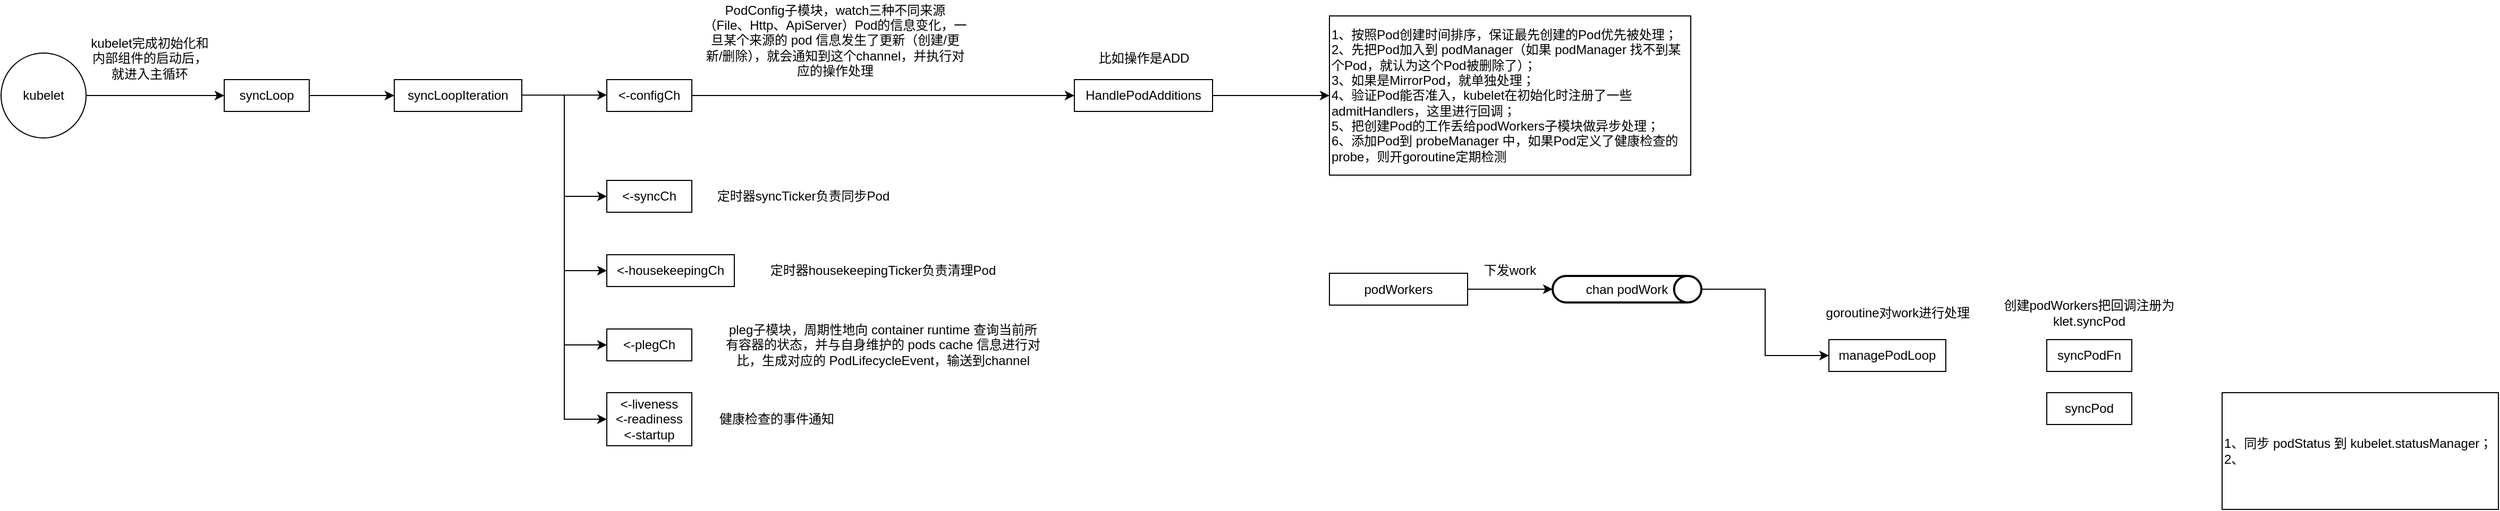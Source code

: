 <mxfile version="20.8.20" type="github">
  <diagram name="第 1 页" id="JYffCu2N8yiNMYiJjvRk">
    <mxGraphModel dx="1912" dy="1061" grid="1" gridSize="10" guides="1" tooltips="1" connect="1" arrows="1" fold="1" page="1" pageScale="1" pageWidth="827" pageHeight="1169" math="0" shadow="0">
      <root>
        <mxCell id="0" />
        <mxCell id="1" parent="0" />
        <mxCell id="QyVC96XnyGbgSUHbo8Ag-7" value="" style="edgeStyle=orthogonalEdgeStyle;rounded=0;orthogonalLoop=1;jettySize=auto;html=1;" edge="1" parent="1" source="QyVC96XnyGbgSUHbo8Ag-1" target="QyVC96XnyGbgSUHbo8Ag-6">
          <mxGeometry relative="1" as="geometry" />
        </mxCell>
        <mxCell id="QyVC96XnyGbgSUHbo8Ag-1" value="kubelet" style="ellipse;whiteSpace=wrap;html=1;aspect=fixed;" vertex="1" parent="1">
          <mxGeometry x="70" y="210" width="80" height="80" as="geometry" />
        </mxCell>
        <mxCell id="QyVC96XnyGbgSUHbo8Ag-14" value="" style="edgeStyle=orthogonalEdgeStyle;rounded=0;orthogonalLoop=1;jettySize=auto;html=1;" edge="1" parent="1" source="QyVC96XnyGbgSUHbo8Ag-6" target="QyVC96XnyGbgSUHbo8Ag-13">
          <mxGeometry relative="1" as="geometry" />
        </mxCell>
        <mxCell id="QyVC96XnyGbgSUHbo8Ag-6" value="syncLoop" style="rounded=0;whiteSpace=wrap;html=1;" vertex="1" parent="1">
          <mxGeometry x="280" y="235" width="80" height="30" as="geometry" />
        </mxCell>
        <mxCell id="QyVC96XnyGbgSUHbo8Ag-8" value="kubelet完成初始化和内部组件的启动后，就进入主循环" style="text;html=1;strokeColor=none;fillColor=none;align=center;verticalAlign=middle;whiteSpace=wrap;rounded=0;" vertex="1" parent="1">
          <mxGeometry x="150" y="190" width="120" height="50" as="geometry" />
        </mxCell>
        <mxCell id="QyVC96XnyGbgSUHbo8Ag-13" value="syncLoopIteration" style="rounded=0;whiteSpace=wrap;labelBorderColor=none;" vertex="1" parent="1">
          <mxGeometry x="440" y="235" width="120" height="30" as="geometry" />
        </mxCell>
        <mxCell id="QyVC96XnyGbgSUHbo8Ag-34" value="" style="edgeStyle=orthogonalEdgeStyle;rounded=0;orthogonalLoop=1;jettySize=auto;html=1;entryX=0;entryY=0.5;entryDx=0;entryDy=0;" edge="1" parent="1" source="QyVC96XnyGbgSUHbo8Ag-15" target="QyVC96XnyGbgSUHbo8Ag-33">
          <mxGeometry relative="1" as="geometry" />
        </mxCell>
        <mxCell id="QyVC96XnyGbgSUHbo8Ag-15" value="&lt;-configCh" style="rounded=0;whiteSpace=wrap;" vertex="1" parent="1">
          <mxGeometry x="640" y="235" width="80" height="30" as="geometry" />
        </mxCell>
        <mxCell id="QyVC96XnyGbgSUHbo8Ag-16" value="&lt;-syncCh" style="rounded=0;whiteSpace=wrap;" vertex="1" parent="1">
          <mxGeometry x="640" y="330" width="80" height="30" as="geometry" />
        </mxCell>
        <mxCell id="QyVC96XnyGbgSUHbo8Ag-17" value="&lt;-housekeepingCh" style="rounded=0;whiteSpace=wrap;" vertex="1" parent="1">
          <mxGeometry x="640" y="400" width="120" height="30" as="geometry" />
        </mxCell>
        <mxCell id="QyVC96XnyGbgSUHbo8Ag-18" value="&lt;-plegCh" style="rounded=0;whiteSpace=wrap;" vertex="1" parent="1">
          <mxGeometry x="640" y="470" width="80" height="30" as="geometry" />
        </mxCell>
        <mxCell id="QyVC96XnyGbgSUHbo8Ag-19" value="&lt;-liveness&#xa;&lt;-readiness&#xa;&lt;-startup" style="rounded=0;whiteSpace=wrap;" vertex="1" parent="1">
          <mxGeometry x="640" y="530" width="80" height="50" as="geometry" />
        </mxCell>
        <mxCell id="QyVC96XnyGbgSUHbo8Ag-22" value="" style="edgeStyle=orthogonalEdgeStyle;rounded=0;orthogonalLoop=1;jettySize=auto;html=1;" edge="1" parent="1">
          <mxGeometry relative="1" as="geometry">
            <mxPoint x="560" y="249.58" as="sourcePoint" />
            <mxPoint x="640" y="249.58" as="targetPoint" />
          </mxGeometry>
        </mxCell>
        <mxCell id="QyVC96XnyGbgSUHbo8Ag-23" value="" style="edgeStyle=orthogonalEdgeStyle;rounded=0;orthogonalLoop=1;jettySize=auto;html=1;entryX=0;entryY=0.5;entryDx=0;entryDy=0;" edge="1" parent="1" target="QyVC96XnyGbgSUHbo8Ag-16">
          <mxGeometry relative="1" as="geometry">
            <mxPoint x="600" y="250" as="sourcePoint" />
            <mxPoint x="650" y="259.58" as="targetPoint" />
            <Array as="points">
              <mxPoint x="600" y="345" />
            </Array>
          </mxGeometry>
        </mxCell>
        <mxCell id="QyVC96XnyGbgSUHbo8Ag-24" value="" style="edgeStyle=orthogonalEdgeStyle;rounded=0;orthogonalLoop=1;jettySize=auto;html=1;entryX=0;entryY=0.5;entryDx=0;entryDy=0;" edge="1" parent="1" target="QyVC96XnyGbgSUHbo8Ag-17">
          <mxGeometry relative="1" as="geometry">
            <mxPoint x="600" y="250" as="sourcePoint" />
            <mxPoint x="650" y="315" as="targetPoint" />
            <Array as="points">
              <mxPoint x="600" y="415" />
            </Array>
          </mxGeometry>
        </mxCell>
        <mxCell id="QyVC96XnyGbgSUHbo8Ag-25" value="" style="edgeStyle=orthogonalEdgeStyle;rounded=0;orthogonalLoop=1;jettySize=auto;html=1;entryX=0;entryY=0.5;entryDx=0;entryDy=0;" edge="1" parent="1" target="QyVC96XnyGbgSUHbo8Ag-18">
          <mxGeometry relative="1" as="geometry">
            <mxPoint x="600" y="250" as="sourcePoint" />
            <mxPoint x="650" y="365" as="targetPoint" />
            <Array as="points">
              <mxPoint x="600" y="485" />
            </Array>
          </mxGeometry>
        </mxCell>
        <mxCell id="QyVC96XnyGbgSUHbo8Ag-26" value="" style="edgeStyle=orthogonalEdgeStyle;rounded=0;orthogonalLoop=1;jettySize=auto;html=1;entryX=0;entryY=0.5;entryDx=0;entryDy=0;" edge="1" parent="1" target="QyVC96XnyGbgSUHbo8Ag-19">
          <mxGeometry relative="1" as="geometry">
            <mxPoint x="600" y="250" as="sourcePoint" />
            <mxPoint x="650" y="415" as="targetPoint" />
            <Array as="points">
              <mxPoint x="600" y="555" />
            </Array>
          </mxGeometry>
        </mxCell>
        <mxCell id="QyVC96XnyGbgSUHbo8Ag-27" value="定时器syncTicker负责同步Pod" style="text;strokeColor=none;fillColor=none;align=center;verticalAlign=middle;whiteSpace=wrap;rounded=0;" vertex="1" parent="1">
          <mxGeometry x="740" y="330" width="170" height="30" as="geometry" />
        </mxCell>
        <mxCell id="QyVC96XnyGbgSUHbo8Ag-28" value="定时器housekeepingTicker负责清理Pod" style="text;strokeColor=none;fillColor=none;align=center;verticalAlign=middle;whiteSpace=wrap;rounded=0;" vertex="1" parent="1">
          <mxGeometry x="790" y="400" width="220" height="30" as="geometry" />
        </mxCell>
        <mxCell id="QyVC96XnyGbgSUHbo8Ag-29" value="pleg子模块，周期性地向 container runtime 查询当前所有容器的状态，并与自身维护的 pods cache 信息进行对比，生成对应的 PodLifecycleEvent，输送到channel" style="text;strokeColor=none;fillColor=none;align=center;verticalAlign=middle;whiteSpace=wrap;rounded=0;" vertex="1" parent="1">
          <mxGeometry x="750" y="465" width="300" height="40" as="geometry" />
        </mxCell>
        <mxCell id="QyVC96XnyGbgSUHbo8Ag-30" value="健康检查的事件通知" style="text;strokeColor=none;fillColor=none;align=center;verticalAlign=middle;whiteSpace=wrap;rounded=0;" vertex="1" parent="1">
          <mxGeometry x="730" y="540" width="140" height="30" as="geometry" />
        </mxCell>
        <mxCell id="QyVC96XnyGbgSUHbo8Ag-31" value="PodConfig子模块，watch三种不同来源（File、Http、ApiServer）Pod的信息变化，一旦某个来源的 pod 信息发生了更新（创建/更新/删除），就会通知到这个channel，并执行对应的操作处理" style="text;strokeColor=none;fillColor=none;align=center;verticalAlign=middle;whiteSpace=wrap;rounded=0;" vertex="1" parent="1">
          <mxGeometry x="730" y="160" width="250" height="75" as="geometry" />
        </mxCell>
        <mxCell id="QyVC96XnyGbgSUHbo8Ag-37" value="" style="edgeStyle=orthogonalEdgeStyle;rounded=0;orthogonalLoop=1;jettySize=auto;html=1;" edge="1" parent="1" source="QyVC96XnyGbgSUHbo8Ag-33" target="QyVC96XnyGbgSUHbo8Ag-36">
          <mxGeometry relative="1" as="geometry" />
        </mxCell>
        <mxCell id="QyVC96XnyGbgSUHbo8Ag-33" value="HandlePodAdditions" style="rounded=0;whiteSpace=wrap;labelBorderColor=none;html=0;" vertex="1" parent="1">
          <mxGeometry x="1080" y="235" width="130" height="30" as="geometry" />
        </mxCell>
        <mxCell id="QyVC96XnyGbgSUHbo8Ag-35" value="比如操作是ADD" style="text;strokeColor=none;fillColor=none;align=center;verticalAlign=middle;whiteSpace=wrap;rounded=0;" vertex="1" parent="1">
          <mxGeometry x="1081" y="200" width="129" height="30" as="geometry" />
        </mxCell>
        <mxCell id="QyVC96XnyGbgSUHbo8Ag-36" value="1、按照Pod创建时间排序，保证最先创建的Pod优先被处理；&#xa;2、先把Pod加入到 podManager（如果 podManager 找不到某个Pod，就认为这个Pod被删除了）；&#xa;3、如果是MirrorPod，就单独处理；&#xa;4、验证Pod能否准入，kubelet在初始化时注册了一些admitHandlers，这里进行回调；&#xa;5、把创建Pod的工作丢给podWorkers子模块做异步处理；&#xa;6、添加Pod到 probeManager 中，如果Pod定义了健康检查的probe，则开goroutine定期检测" style="rounded=0;whiteSpace=wrap;labelBorderColor=none;html=0;align=left;fontStyle=0" vertex="1" parent="1">
          <mxGeometry x="1320" y="175" width="340" height="150" as="geometry" />
        </mxCell>
        <mxCell id="QyVC96XnyGbgSUHbo8Ag-41" value="" style="edgeStyle=orthogonalEdgeStyle;rounded=0;orthogonalLoop=1;jettySize=auto;html=1;" edge="1" parent="1" source="QyVC96XnyGbgSUHbo8Ag-38" target="QyVC96XnyGbgSUHbo8Ag-39">
          <mxGeometry relative="1" as="geometry" />
        </mxCell>
        <mxCell id="QyVC96XnyGbgSUHbo8Ag-38" value="podWorkers" style="rounded=0;whiteSpace=wrap;labelBorderColor=none;html=0;" vertex="1" parent="1">
          <mxGeometry x="1320" y="417.5" width="130" height="30" as="geometry" />
        </mxCell>
        <mxCell id="QyVC96XnyGbgSUHbo8Ag-44" value="" style="edgeStyle=orthogonalEdgeStyle;rounded=0;orthogonalLoop=1;jettySize=auto;html=1;entryX=0;entryY=0.5;entryDx=0;entryDy=0;" edge="1" parent="1" source="QyVC96XnyGbgSUHbo8Ag-39" target="QyVC96XnyGbgSUHbo8Ag-43">
          <mxGeometry relative="1" as="geometry" />
        </mxCell>
        <mxCell id="QyVC96XnyGbgSUHbo8Ag-39" value="chan podWork" style="strokeWidth=2;shape=mxgraph.flowchart.direct_data;whiteSpace=wrap;labelBorderColor=none;" vertex="1" parent="1">
          <mxGeometry x="1530" y="420" width="140" height="25" as="geometry" />
        </mxCell>
        <mxCell id="QyVC96XnyGbgSUHbo8Ag-42" value="下发work" style="text;html=1;strokeColor=none;fillColor=none;align=center;verticalAlign=middle;whiteSpace=wrap;rounded=0;" vertex="1" parent="1">
          <mxGeometry x="1460" y="400" width="60" height="30" as="geometry" />
        </mxCell>
        <mxCell id="QyVC96XnyGbgSUHbo8Ag-43" value="managePodLoop" style="rounded=0;whiteSpace=wrap;labelBorderColor=none;html=0;" vertex="1" parent="1">
          <mxGeometry x="1790" y="480" width="110" height="30" as="geometry" />
        </mxCell>
        <mxCell id="QyVC96XnyGbgSUHbo8Ag-45" value="goroutine对work进行处理" style="text;html=1;strokeColor=none;fillColor=none;align=center;verticalAlign=middle;whiteSpace=wrap;rounded=0;" vertex="1" parent="1">
          <mxGeometry x="1780" y="440" width="150" height="30" as="geometry" />
        </mxCell>
        <mxCell id="QyVC96XnyGbgSUHbo8Ag-46" value="syncPodFn" style="rounded=0;whiteSpace=wrap;labelBorderColor=none;html=0;" vertex="1" parent="1">
          <mxGeometry x="1995" y="480" width="80" height="30" as="geometry" />
        </mxCell>
        <mxCell id="QyVC96XnyGbgSUHbo8Ag-47" value="创建podWorkers把回调注册为klet.syncPod" style="text;strokeColor=none;fillColor=none;align=center;verticalAlign=middle;whiteSpace=wrap;rounded=0;" vertex="1" parent="1">
          <mxGeometry x="1950" y="440" width="170" height="30" as="geometry" />
        </mxCell>
        <mxCell id="QyVC96XnyGbgSUHbo8Ag-48" value="syncPod" style="rounded=0;whiteSpace=wrap;labelBorderColor=none;html=0;" vertex="1" parent="1">
          <mxGeometry x="1995" y="530" width="80" height="30" as="geometry" />
        </mxCell>
        <mxCell id="QyVC96XnyGbgSUHbo8Ag-49" value="1、同步 podStatus 到 kubelet.statusManager；&#xa;2、" style="rounded=0;whiteSpace=wrap;labelBorderColor=none;html=0;align=left;" vertex="1" parent="1">
          <mxGeometry x="2160" y="530" width="260" height="110" as="geometry" />
        </mxCell>
      </root>
    </mxGraphModel>
  </diagram>
</mxfile>
